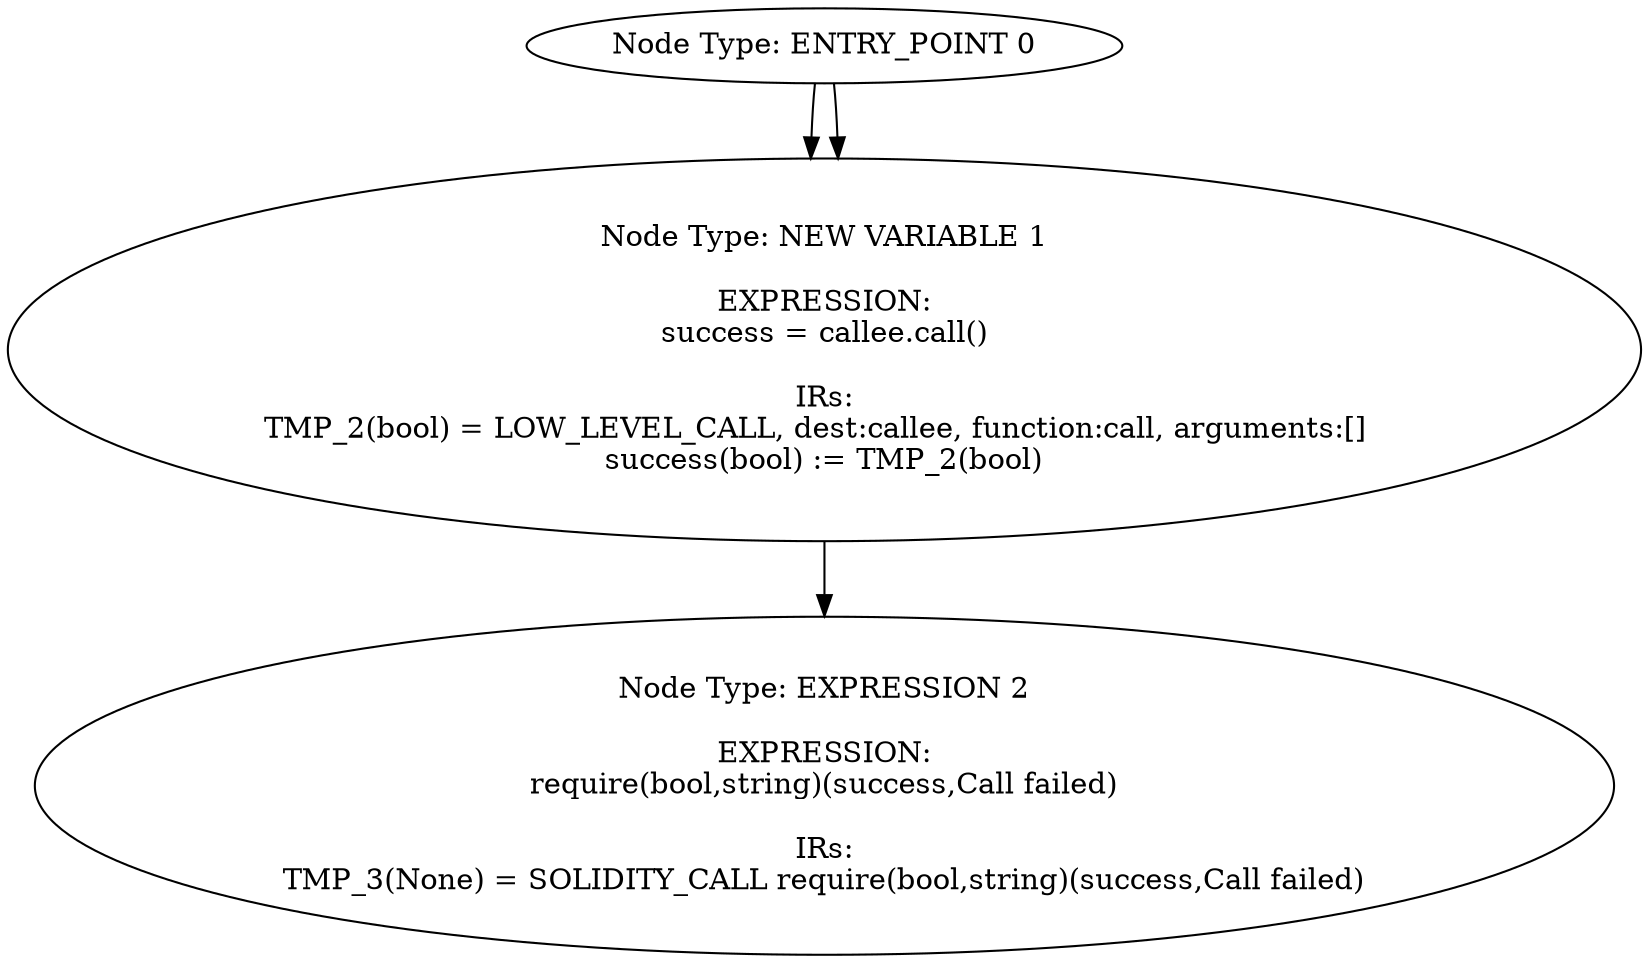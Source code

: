 digraph CFG {
0[label="Node Type: ENTRY_POINT 0
"];
0->1;
1[label="Node Type: EXPRESSION 1

EXPRESSION:
require(bool,string)(callee.call(),Call failed)

IRs:
TMP_0(bool) = LOW_LEVEL_CALL, dest:callee, function:call, arguments:[]  
TMP_1(None) = SOLIDITY_CALL require(bool,string)(TMP_0,Call failed)"];
0[label="Node Type: ENTRY_POINT 0
"];
0->1;
1[label="Node Type: NEW VARIABLE 1

EXPRESSION:
success = callee.call()

IRs:
TMP_2(bool) = LOW_LEVEL_CALL, dest:callee, function:call, arguments:[]  
success(bool) := TMP_2(bool)"];
1->2;
2[label="Node Type: EXPRESSION 2

EXPRESSION:
require(bool,string)(success,Call failed)

IRs:
TMP_3(None) = SOLIDITY_CALL require(bool,string)(success,Call failed)"];
}
